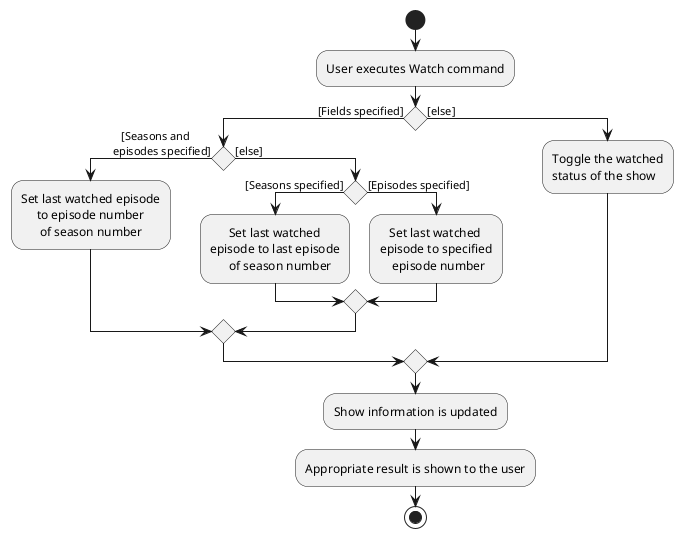 @startuml
start
:User executes Watch command;

'Since the beta syntax does not support placing the condition outside the
'diamond we place it as the true branch instead.

if () then ([Fields specified])
if () then (   [Seasons and
episodes specified])
    :Set last watched episode
         to episode number
          of season number;
else ([else])
    if () then ([Seasons specified])
        :      Set last watched
        episode to last episode
              of season number;
    else ([Episodes specified])
        :   Set last watched
       episode to specified
           episode number;
     endif
endif
else ([else])
    :Toggle the watched
    status of the show;
endif
:Show information is updated;

:Appropriate result is shown to the user;
stop
@enduml
